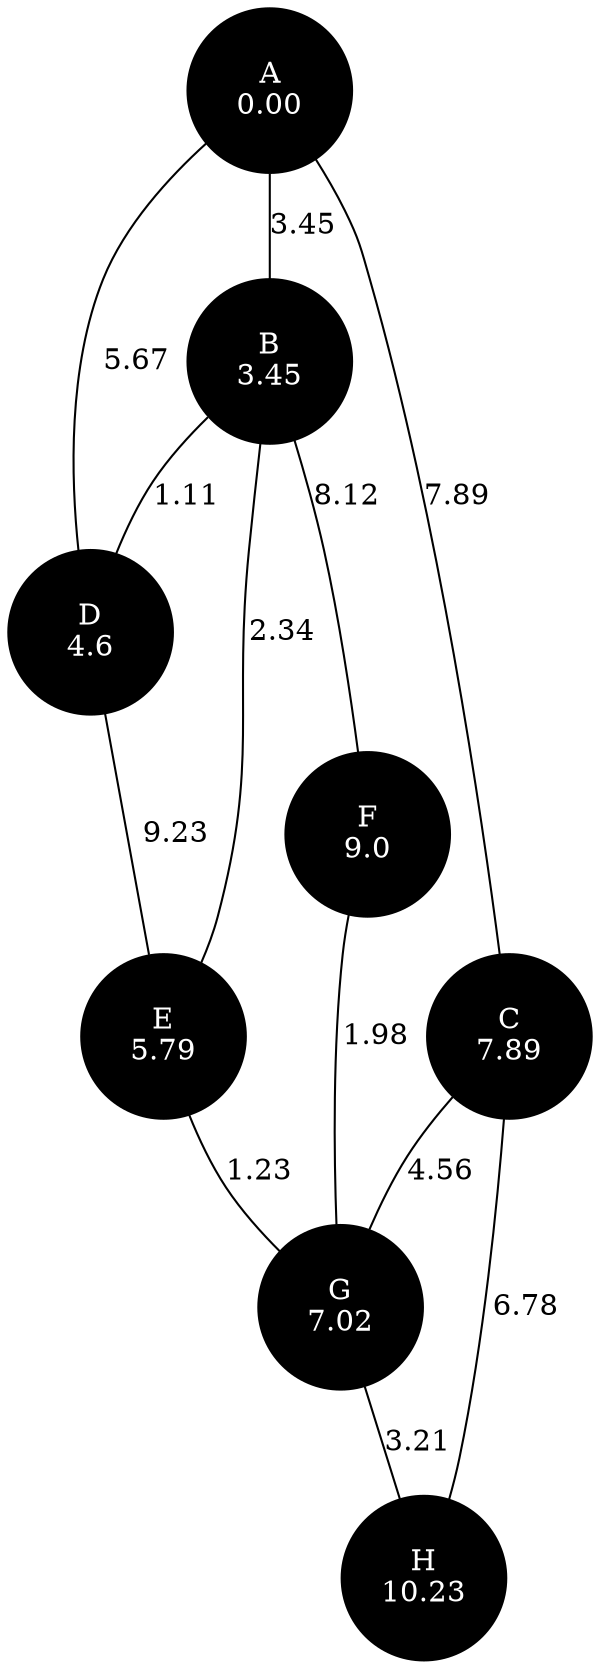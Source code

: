 strict graph  {
A [distance="0.00", fillcolor=black, fontcolor=white, height="1.1", label="A\n0.00", style=filled, width="1.1"];
B [distance="3.45", fillcolor=black, fontcolor=white, height="1.1", label="B\n3.45", style=filled, width="1.1"];
C [distance="7.89", fillcolor=black, fontcolor=white, height="1.1", label="C\n7.89", style=filled, width="1.1"];
D [distance="4.6", fillcolor=black, fontcolor=white, height="1.1", label="D\n4.6", style=filled, width="1.1"];
E [distance="5.79", fillcolor=black, fontcolor=white, height="1.1", label="E\n5.79", style=filled, width="1.1"];
F [distance="9.0", fillcolor=black, fontcolor=white, height="1.1", label="F\n9.0", style=filled, width="1.1"];
G [distance="7.02", fillcolor=black, fontcolor=white, height="1.1", label="G\n7.02", style=filled, width="1.1"];
H [distance="10.23", fillcolor=black, fontcolor=white, height="1.1", label="H\n10.23", style=filled, width="1.1"];
A -- B  [label="3.45"];
A -- C  [label="7.89"];
A -- D  [label="5.67"];
B -- E  [label="2.34"];
B -- F  [label="8.12"];
B -- D  [label="1.11"];
C -- G  [label="4.56"];
C -- H  [label="6.78"];
D -- E  [label="9.23"];
E -- G  [label="1.23"];
F -- G  [label="1.98"];
G -- H  [label="3.21"];
}

